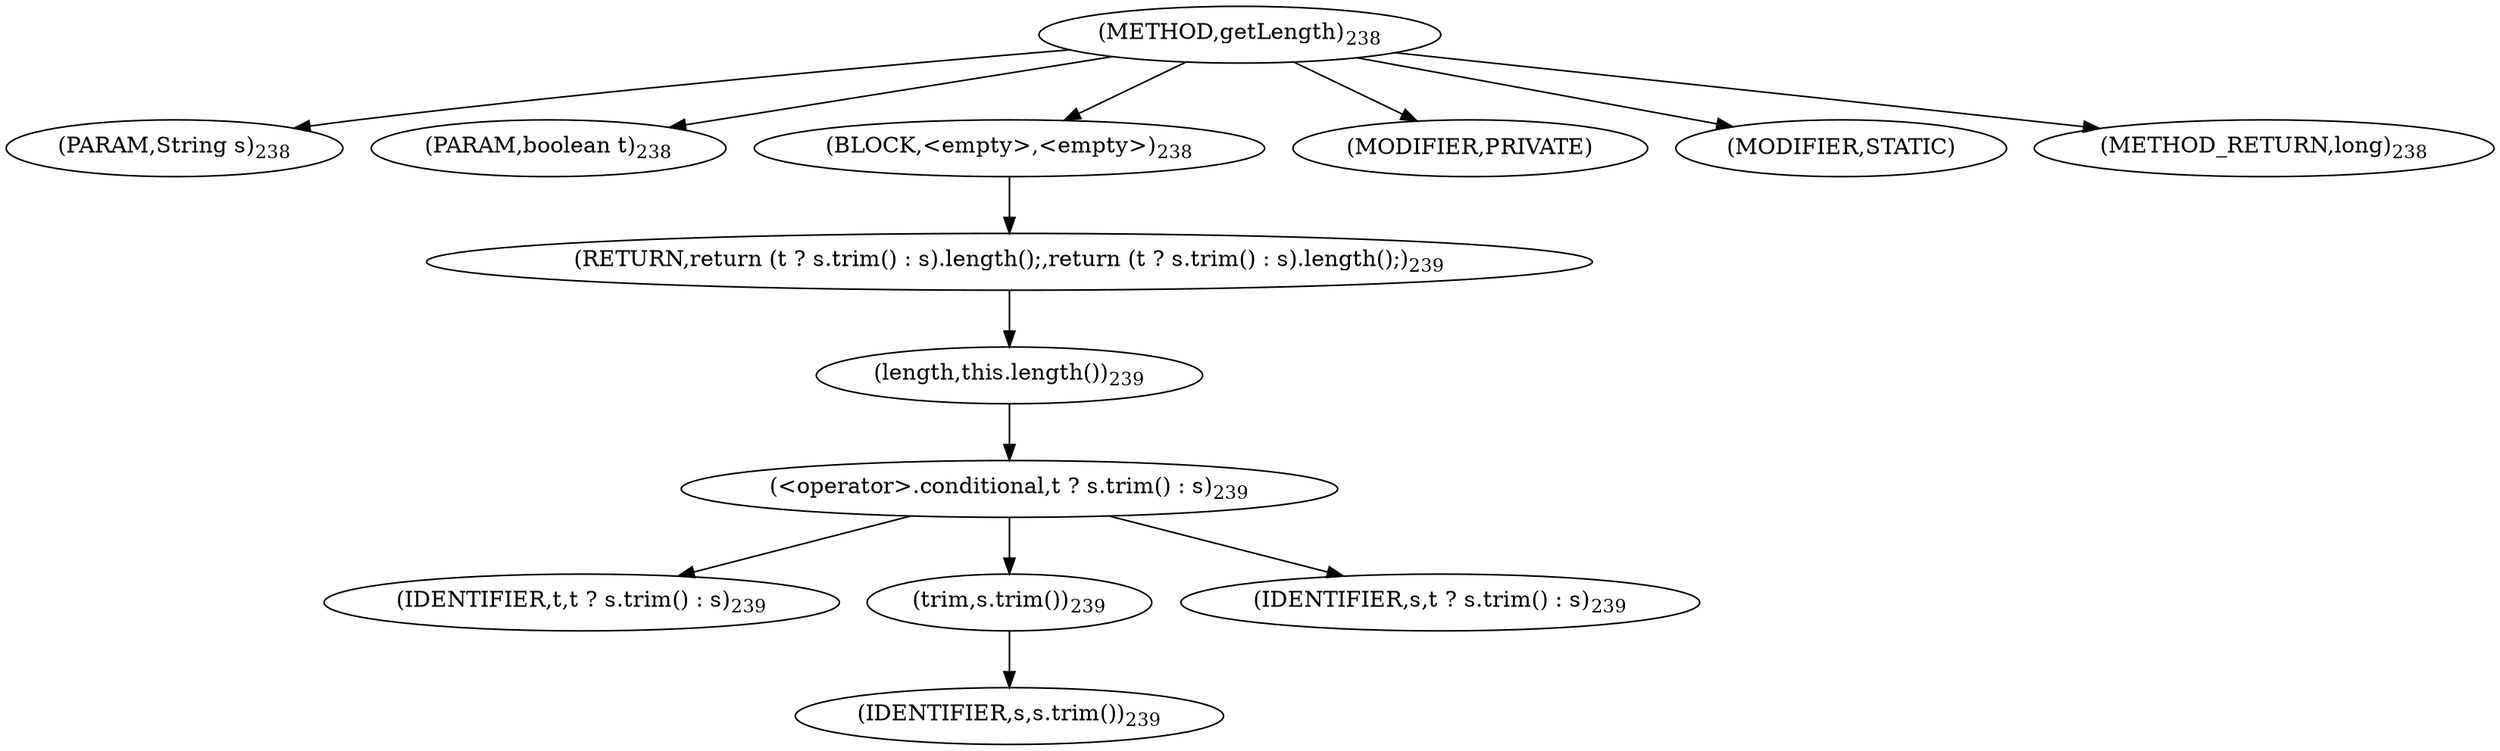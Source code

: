 digraph "getLength" {  
"698" [label = <(METHOD,getLength)<SUB>238</SUB>> ]
"699" [label = <(PARAM,String s)<SUB>238</SUB>> ]
"700" [label = <(PARAM,boolean t)<SUB>238</SUB>> ]
"701" [label = <(BLOCK,&lt;empty&gt;,&lt;empty&gt;)<SUB>238</SUB>> ]
"702" [label = <(RETURN,return (t ? s.trim() : s).length();,return (t ? s.trim() : s).length();)<SUB>239</SUB>> ]
"703" [label = <(length,this.length())<SUB>239</SUB>> ]
"704" [label = <(&lt;operator&gt;.conditional,t ? s.trim() : s)<SUB>239</SUB>> ]
"705" [label = <(IDENTIFIER,t,t ? s.trim() : s)<SUB>239</SUB>> ]
"706" [label = <(trim,s.trim())<SUB>239</SUB>> ]
"707" [label = <(IDENTIFIER,s,s.trim())<SUB>239</SUB>> ]
"708" [label = <(IDENTIFIER,s,t ? s.trim() : s)<SUB>239</SUB>> ]
"709" [label = <(MODIFIER,PRIVATE)> ]
"710" [label = <(MODIFIER,STATIC)> ]
"711" [label = <(METHOD_RETURN,long)<SUB>238</SUB>> ]
  "698" -> "699" 
  "698" -> "700" 
  "698" -> "701" 
  "698" -> "709" 
  "698" -> "710" 
  "698" -> "711" 
  "701" -> "702" 
  "702" -> "703" 
  "703" -> "704" 
  "704" -> "705" 
  "704" -> "706" 
  "704" -> "708" 
  "706" -> "707" 
}
